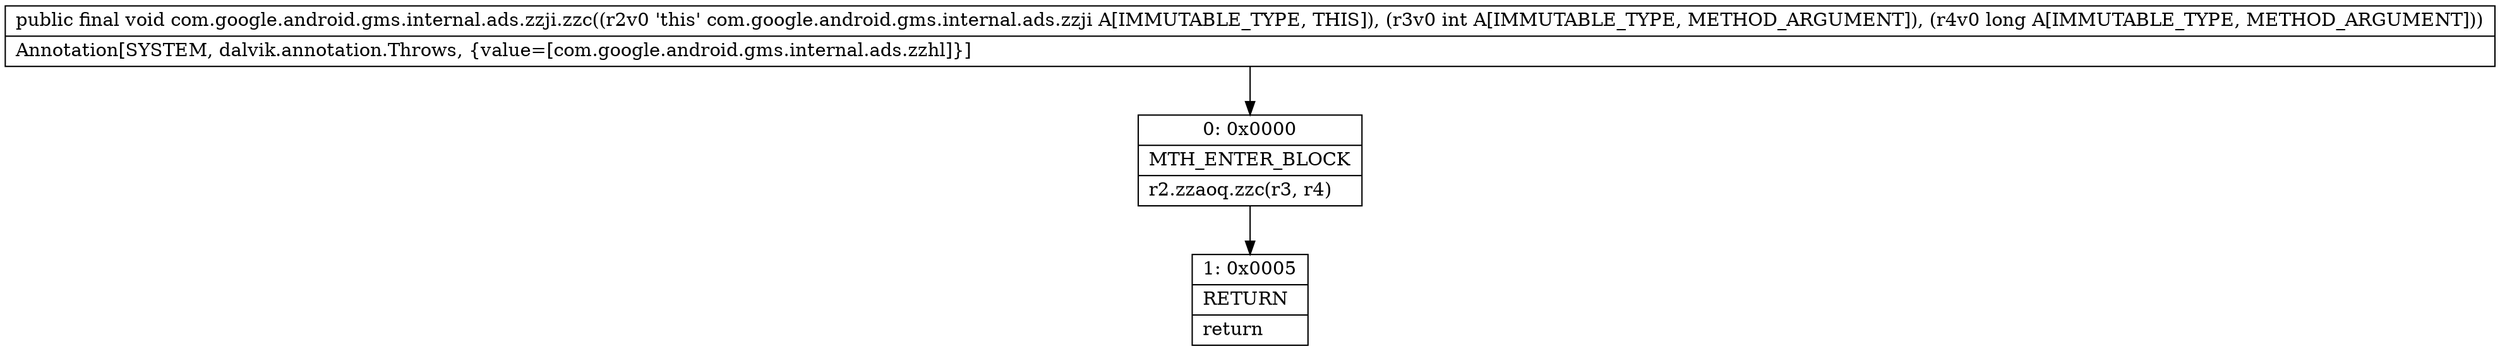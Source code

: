 digraph "CFG forcom.google.android.gms.internal.ads.zzji.zzc(IJ)V" {
Node_0 [shape=record,label="{0\:\ 0x0000|MTH_ENTER_BLOCK\l|r2.zzaoq.zzc(r3, r4)\l}"];
Node_1 [shape=record,label="{1\:\ 0x0005|RETURN\l|return\l}"];
MethodNode[shape=record,label="{public final void com.google.android.gms.internal.ads.zzji.zzc((r2v0 'this' com.google.android.gms.internal.ads.zzji A[IMMUTABLE_TYPE, THIS]), (r3v0 int A[IMMUTABLE_TYPE, METHOD_ARGUMENT]), (r4v0 long A[IMMUTABLE_TYPE, METHOD_ARGUMENT]))  | Annotation[SYSTEM, dalvik.annotation.Throws, \{value=[com.google.android.gms.internal.ads.zzhl]\}]\l}"];
MethodNode -> Node_0;
Node_0 -> Node_1;
}

